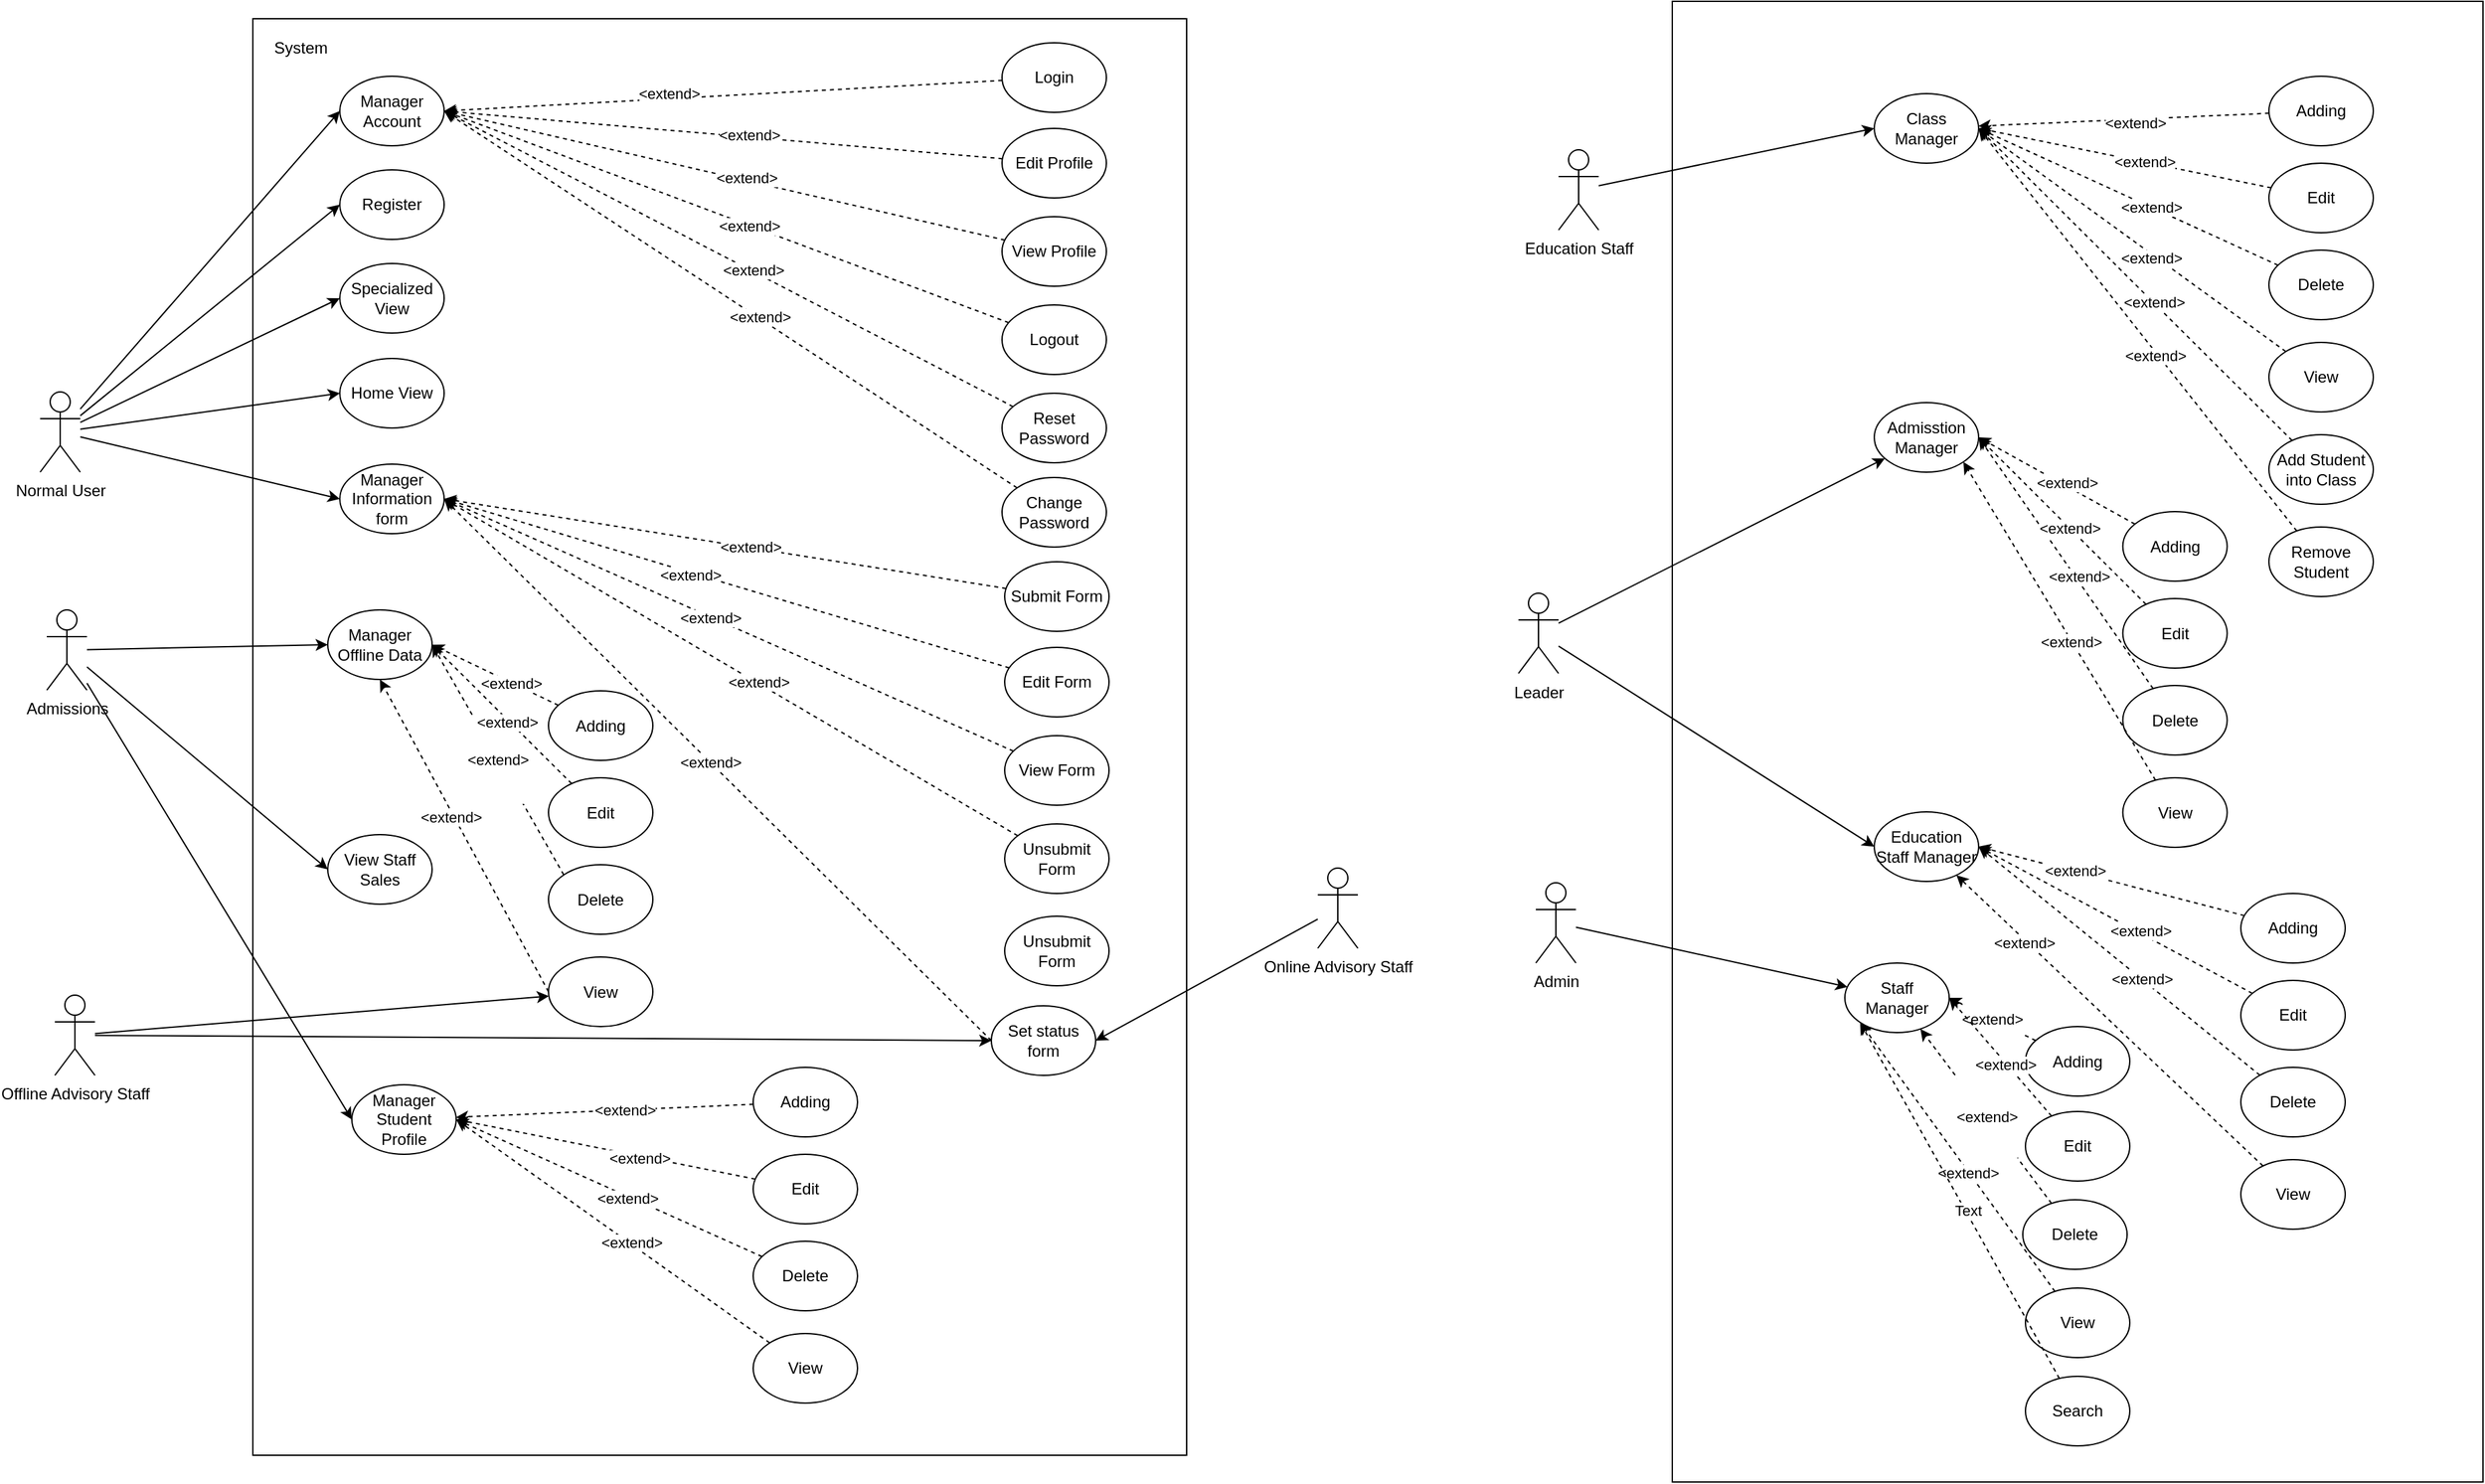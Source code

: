 <mxfile version="13.9.9" type="device"><diagram id="PIA6MzOAPgTpon9EDgyA" name="Page-1"><mxGraphModel dx="813" dy="465" grid="0" gridSize="10" guides="1" tooltips="1" connect="1" arrows="1" fold="1" page="0" pageScale="1" pageWidth="850" pageHeight="1100" math="0" shadow="0"><root><mxCell id="0"/><mxCell id="1" parent="0"/><mxCell id="oMkBj06cYKv-kWd81fbr-1" value="" style="rounded=0;whiteSpace=wrap;html=1;" parent="1" vertex="1"><mxGeometry x="363" y="72" width="698" height="1074" as="geometry"/></mxCell><mxCell id="oMkBj06cYKv-kWd81fbr-42" style="edgeStyle=none;rounded=0;orthogonalLoop=1;jettySize=auto;html=1;entryX=0;entryY=0.5;entryDx=0;entryDy=0;" parent="1" source="oMkBj06cYKv-kWd81fbr-2" target="oMkBj06cYKv-kWd81fbr-6" edge="1"><mxGeometry relative="1" as="geometry"/></mxCell><mxCell id="oMkBj06cYKv-kWd81fbr-43" style="edgeStyle=none;rounded=0;orthogonalLoop=1;jettySize=auto;html=1;entryX=0;entryY=0.5;entryDx=0;entryDy=0;" parent="1" source="oMkBj06cYKv-kWd81fbr-2" target="oMkBj06cYKv-kWd81fbr-5" edge="1"><mxGeometry relative="1" as="geometry"/></mxCell><mxCell id="oMkBj06cYKv-kWd81fbr-44" style="edgeStyle=none;rounded=0;orthogonalLoop=1;jettySize=auto;html=1;entryX=0;entryY=0.5;entryDx=0;entryDy=0;" parent="1" source="oMkBj06cYKv-kWd81fbr-2" target="oMkBj06cYKv-kWd81fbr-7" edge="1"><mxGeometry relative="1" as="geometry"/></mxCell><mxCell id="oMkBj06cYKv-kWd81fbr-45" style="edgeStyle=none;rounded=0;orthogonalLoop=1;jettySize=auto;html=1;entryX=0;entryY=0.5;entryDx=0;entryDy=0;" parent="1" source="oMkBj06cYKv-kWd81fbr-2" target="oMkBj06cYKv-kWd81fbr-8" edge="1"><mxGeometry relative="1" as="geometry"/></mxCell><mxCell id="oMkBj06cYKv-kWd81fbr-46" style="edgeStyle=none;rounded=0;orthogonalLoop=1;jettySize=auto;html=1;entryX=0;entryY=0.5;entryDx=0;entryDy=0;" parent="1" source="oMkBj06cYKv-kWd81fbr-2" target="oMkBj06cYKv-kWd81fbr-28" edge="1"><mxGeometry relative="1" as="geometry"/></mxCell><mxCell id="oMkBj06cYKv-kWd81fbr-2" value="Normal User" style="shape=umlActor;verticalLabelPosition=bottom;verticalAlign=top;html=1;outlineConnect=0;" parent="1" vertex="1"><mxGeometry x="204" y="351" width="30" height="60" as="geometry"/></mxCell><mxCell id="oMkBj06cYKv-kWd81fbr-5" value="Register" style="ellipse;whiteSpace=wrap;html=1;" parent="1" vertex="1"><mxGeometry x="428" y="185" width="78" height="52" as="geometry"/></mxCell><mxCell id="oMkBj06cYKv-kWd81fbr-6" value="Manager Account" style="ellipse;whiteSpace=wrap;html=1;" parent="1" vertex="1"><mxGeometry x="428" y="115" width="78" height="52" as="geometry"/></mxCell><mxCell id="oMkBj06cYKv-kWd81fbr-7" value="Specialized&lt;br&gt;View" style="ellipse;whiteSpace=wrap;html=1;" parent="1" vertex="1"><mxGeometry x="428" y="255" width="78" height="52" as="geometry"/></mxCell><mxCell id="oMkBj06cYKv-kWd81fbr-8" value="Home View" style="ellipse;whiteSpace=wrap;html=1;" parent="1" vertex="1"><mxGeometry x="428" y="326" width="78" height="52" as="geometry"/></mxCell><mxCell id="oMkBj06cYKv-kWd81fbr-11" style="rounded=0;orthogonalLoop=1;jettySize=auto;html=1;entryX=1;entryY=0.5;entryDx=0;entryDy=0;dashed=1;" parent="1" source="oMkBj06cYKv-kWd81fbr-9" target="oMkBj06cYKv-kWd81fbr-6" edge="1"><mxGeometry relative="1" as="geometry"/></mxCell><mxCell id="oMkBj06cYKv-kWd81fbr-15" value="&amp;lt;extend&amp;gt;" style="edgeLabel;html=1;align=center;verticalAlign=middle;resizable=0;points=[];" parent="oMkBj06cYKv-kWd81fbr-11" vertex="1" connectable="0"><mxGeometry x="0.196" y="-4" relative="1" as="geometry"><mxPoint as="offset"/></mxGeometry></mxCell><mxCell id="oMkBj06cYKv-kWd81fbr-9" value="Login" style="ellipse;whiteSpace=wrap;html=1;" parent="1" vertex="1"><mxGeometry x="923" y="90" width="78" height="52" as="geometry"/></mxCell><mxCell id="oMkBj06cYKv-kWd81fbr-16" style="edgeStyle=none;rounded=0;orthogonalLoop=1;jettySize=auto;html=1;entryX=1;entryY=0.5;entryDx=0;entryDy=0;dashed=1;" parent="1" source="oMkBj06cYKv-kWd81fbr-12" target="oMkBj06cYKv-kWd81fbr-6" edge="1"><mxGeometry relative="1" as="geometry"/></mxCell><mxCell id="oMkBj06cYKv-kWd81fbr-22" value="&amp;lt;extend&amp;gt;" style="edgeLabel;html=1;align=center;verticalAlign=middle;resizable=0;points=[];" parent="oMkBj06cYKv-kWd81fbr-16" vertex="1" connectable="0"><mxGeometry x="-0.09" y="-2" relative="1" as="geometry"><mxPoint as="offset"/></mxGeometry></mxCell><mxCell id="oMkBj06cYKv-kWd81fbr-12" value="Edit Profile" style="ellipse;whiteSpace=wrap;html=1;" parent="1" vertex="1"><mxGeometry x="923" y="154" width="78" height="52" as="geometry"/></mxCell><mxCell id="oMkBj06cYKv-kWd81fbr-17" style="edgeStyle=none;rounded=0;orthogonalLoop=1;jettySize=auto;html=1;entryX=1;entryY=0.5;entryDx=0;entryDy=0;dashed=1;" parent="1" source="oMkBj06cYKv-kWd81fbr-13" target="oMkBj06cYKv-kWd81fbr-6" edge="1"><mxGeometry relative="1" as="geometry"/></mxCell><mxCell id="oMkBj06cYKv-kWd81fbr-23" value="&amp;lt;extend&amp;gt;" style="edgeLabel;html=1;align=center;verticalAlign=middle;resizable=0;points=[];" parent="oMkBj06cYKv-kWd81fbr-17" vertex="1" connectable="0"><mxGeometry x="-0.076" y="-2" relative="1" as="geometry"><mxPoint as="offset"/></mxGeometry></mxCell><mxCell id="oMkBj06cYKv-kWd81fbr-13" value="View Profile" style="ellipse;whiteSpace=wrap;html=1;" parent="1" vertex="1"><mxGeometry x="923" y="220" width="78" height="52" as="geometry"/></mxCell><mxCell id="oMkBj06cYKv-kWd81fbr-18" style="edgeStyle=none;rounded=0;orthogonalLoop=1;jettySize=auto;html=1;entryX=1;entryY=0.5;entryDx=0;entryDy=0;dashed=1;" parent="1" source="oMkBj06cYKv-kWd81fbr-14" target="oMkBj06cYKv-kWd81fbr-6" edge="1"><mxGeometry relative="1" as="geometry"/></mxCell><mxCell id="oMkBj06cYKv-kWd81fbr-24" value="&amp;lt;extend&amp;gt;" style="edgeLabel;html=1;align=center;verticalAlign=middle;resizable=0;points=[];" parent="oMkBj06cYKv-kWd81fbr-18" vertex="1" connectable="0"><mxGeometry x="-0.079" relative="1" as="geometry"><mxPoint as="offset"/></mxGeometry></mxCell><mxCell id="oMkBj06cYKv-kWd81fbr-14" value="Logout" style="ellipse;whiteSpace=wrap;html=1;" parent="1" vertex="1"><mxGeometry x="923" y="286" width="78" height="52" as="geometry"/></mxCell><mxCell id="oMkBj06cYKv-kWd81fbr-21" style="edgeStyle=none;rounded=0;orthogonalLoop=1;jettySize=auto;html=1;entryX=1;entryY=0.5;entryDx=0;entryDy=0;dashed=1;" parent="1" source="oMkBj06cYKv-kWd81fbr-19" target="oMkBj06cYKv-kWd81fbr-6" edge="1"><mxGeometry relative="1" as="geometry"/></mxCell><mxCell id="oMkBj06cYKv-kWd81fbr-25" value="&amp;lt;extend&amp;gt;" style="edgeLabel;html=1;align=center;verticalAlign=middle;resizable=0;points=[];" parent="oMkBj06cYKv-kWd81fbr-21" vertex="1" connectable="0"><mxGeometry x="-0.081" y="-1" relative="1" as="geometry"><mxPoint as="offset"/></mxGeometry></mxCell><mxCell id="oMkBj06cYKv-kWd81fbr-19" value="Reset Password" style="ellipse;whiteSpace=wrap;html=1;" parent="1" vertex="1"><mxGeometry x="923" y="352" width="78" height="52" as="geometry"/></mxCell><mxCell id="oMkBj06cYKv-kWd81fbr-26" style="edgeStyle=none;rounded=0;orthogonalLoop=1;jettySize=auto;html=1;entryX=1;entryY=0.5;entryDx=0;entryDy=0;dashed=1;" parent="1" source="oMkBj06cYKv-kWd81fbr-20" target="oMkBj06cYKv-kWd81fbr-6" edge="1"><mxGeometry relative="1" as="geometry"/></mxCell><mxCell id="oMkBj06cYKv-kWd81fbr-27" value="&amp;lt;extend&amp;gt;" style="edgeLabel;html=1;align=center;verticalAlign=middle;resizable=0;points=[];" parent="oMkBj06cYKv-kWd81fbr-26" vertex="1" connectable="0"><mxGeometry x="-0.101" y="-1" relative="1" as="geometry"><mxPoint as="offset"/></mxGeometry></mxCell><mxCell id="oMkBj06cYKv-kWd81fbr-20" value="Change Password" style="ellipse;whiteSpace=wrap;html=1;" parent="1" vertex="1"><mxGeometry x="923" y="415" width="78" height="52" as="geometry"/></mxCell><mxCell id="oMkBj06cYKv-kWd81fbr-28" value="Manager Information form" style="ellipse;whiteSpace=wrap;html=1;" parent="1" vertex="1"><mxGeometry x="428" y="405" width="78" height="52" as="geometry"/></mxCell><mxCell id="oMkBj06cYKv-kWd81fbr-29" value="System" style="text;html=1;strokeColor=none;fillColor=none;align=center;verticalAlign=middle;whiteSpace=wrap;rounded=0;" parent="1" vertex="1"><mxGeometry x="379" y="84" width="40" height="20" as="geometry"/></mxCell><mxCell id="oMkBj06cYKv-kWd81fbr-36" style="edgeStyle=none;rounded=0;orthogonalLoop=1;jettySize=auto;html=1;entryX=1;entryY=0.5;entryDx=0;entryDy=0;dashed=1;" parent="1" source="oMkBj06cYKv-kWd81fbr-32" target="oMkBj06cYKv-kWd81fbr-28" edge="1"><mxGeometry relative="1" as="geometry"/></mxCell><mxCell id="oMkBj06cYKv-kWd81fbr-47" value="&lt;span style=&quot;color: rgba(0 , 0 , 0 , 0) ; font-family: monospace ; font-size: 0px&quot;&gt;&amp;lt;&amp;gt;%3CmxGraphModel%3E%3Croot%3E%3CmxCell%20id%3D%220%22%2F%3E%3CmxCell%20id%3D%221%22%20parent%3D%220%22%2F%3E%3CmxCell%20id%3D%222%22%20value%3D%22Login%22%20style%3D%22ellipse%3BwhiteSpace%3Dwrap%3Bhtml%3D1%3B%22%20vertex%3D%221%22%20parent%3D%221%22%3E%3CmxGeometry%20x%3D%22683%22%20y%3D%22100%22%20width%3D%2278%22%20height%3D%2252%22%20as%3D%22geometry%22%2F%3E%3C%2FmxCell%3E%3CmxCell%20id%3D%223%22%20value%3D%22Edit%20Profile%22%20style%3D%22ellipse%3BwhiteSpace%3Dwrap%3Bhtml%3D1%3B%22%20vertex%3D%221%22%20parent%3D%221%22%3E%3CmxGeometry%20x%3D%22683%22%20y%3D%22164%22%20width%3D%2278%22%20height%3D%2252%22%20as%3D%22geometry%22%2F%3E%3C%2FmxCell%3E%3CmxCell%20id%3D%224%22%20value%3D%22View%20Profile%22%20style%3D%22ellipse%3BwhiteSpace%3Dwrap%3Bhtml%3D1%3B%22%20vertex%3D%221%22%20parent%3D%221%22%3E%3CmxGeometry%20x%3D%22683%22%20y%3D%22230%22%20width%3D%2278%22%20height%3D%2252%22%20as%3D%22geometry%22%2F%3E%3C%2FmxCell%3E%3CmxCell%20id%3D%225%22%20value%3D%22Logout%22%20style%3D%22ellipse%3BwhiteSpace%3Dwrap%3Bhtml%3D1%3B%22%20vertex%3D%221%22%20parent%3D%221%22%3E%3CmxGeometry%20x%3D%22683%22%20y%3D%22296%22%20width%3D%2278%22%20height%3D%2252%22%20as%3D%22geometry%22%2F%3E%3C%2FmxCell%3E%3C%2Froot%3E%3C%2FmxGraphModel%3E&lt;/span&gt;&lt;span style=&quot;color: rgba(0 , 0 , 0 , 0) ; font-family: monospace ; font-size: 0px&quot;&gt;%3CmxGraphModel%3E%3Croot%3E%3CmxCell%20id%3D%220%22%2F%3E%3CmxCell%20id%3D%221%22%20parent%3D%220%22%2F%3E%3CmxCell%20id%3D%222%22%20value%3D%22Login%22%20style%3D%22ellipse%3BwhiteSpace%3Dwrap%3Bhtml%3D1%3B%22%20vertex%3D%221%22%20parent%3D%221%22%3E%3CmxGeometry%20x%3D%22683%22%20y%3D%22100%22%20width%3D%2278%22%20height%3D%2252%22%20as%3D%22geometry%22%2F%3E%3C%2FmxCell%3E%3CmxCell%20id%3D%223%22%20value%3D%22Edit%20Profile%22%20style%3D%22ellipse%3BwhiteSpace%3Dwrap%3Bhtml%3D1%3B%22%20vertex%3D%221%22%20parent%3D%221%22%3E%3CmxGeometry%20x%3D%22683%22%20y%3D%22164%22%20width%3D%2278%22%20height%3D%2252%22%20as%3D%22geometry%22%2F%3E%3C%2FmxCell%3E%3CmxCell%20id%3D%224%22%20value%3D%22View%20Profile%22%20style%3D%22ellipse%3BwhiteSpace%3Dwrap%3Bhtml%3D1%3B%22%20vertex%3D%221%22%20parent%3D%221%22%3E%3CmxGeometry%20x%3D%22683%22%20y%3D%22230%22%20width%3D%2278%22%20height%3D%2252%22%20as%3D%22geometry%22%2F%3E%3C%2FmxCell%3E%3CmxCell%20id%3D%225%22%20value%3D%22Logout%22%20style%3D%22ellipse%3BwhiteSpace%3Dwrap%3Bhtml%3D1%3B%22%20vertex%3D%221%22%20parent%3D%221%22%3E%3CmxGeometry%20x%3D%22683%22%20y%3D%22296%22%20width%3D%2278%22%20height%3D%2252%22%20as%3D%22geometry%22%2F%3E%3C%2FmxCell%3E%3C%2Froot%3E%3C%2FmxGraphModel%3E&lt;/span&gt;" style="edgeLabel;html=1;align=center;verticalAlign=middle;resizable=0;points=[];" parent="oMkBj06cYKv-kWd81fbr-36" vertex="1" connectable="0"><mxGeometry x="-0.101" relative="1" as="geometry"><mxPoint as="offset"/></mxGeometry></mxCell><mxCell id="oMkBj06cYKv-kWd81fbr-48" value="&amp;lt;extend&amp;gt;" style="edgeLabel;html=1;align=center;verticalAlign=middle;resizable=0;points=[];" parent="oMkBj06cYKv-kWd81fbr-36" vertex="1" connectable="0"><mxGeometry x="-0.09" y="-1" relative="1" as="geometry"><mxPoint as="offset"/></mxGeometry></mxCell><mxCell id="oMkBj06cYKv-kWd81fbr-32" value="Submit Form" style="ellipse;whiteSpace=wrap;html=1;" parent="1" vertex="1"><mxGeometry x="925" y="478" width="78" height="52" as="geometry"/></mxCell><mxCell id="oMkBj06cYKv-kWd81fbr-39" style="edgeStyle=none;rounded=0;orthogonalLoop=1;jettySize=auto;html=1;entryX=1;entryY=0.5;entryDx=0;entryDy=0;dashed=1;" parent="1" source="oMkBj06cYKv-kWd81fbr-33" target="oMkBj06cYKv-kWd81fbr-28" edge="1"><mxGeometry relative="1" as="geometry"/></mxCell><mxCell id="oMkBj06cYKv-kWd81fbr-49" value="&amp;lt;extend&amp;gt;" style="edgeLabel;html=1;align=center;verticalAlign=middle;resizable=0;points=[];" parent="oMkBj06cYKv-kWd81fbr-39" vertex="1" connectable="0"><mxGeometry x="0.126" y="2" relative="1" as="geometry"><mxPoint as="offset"/></mxGeometry></mxCell><mxCell id="oMkBj06cYKv-kWd81fbr-33" value="Edit Form" style="ellipse;whiteSpace=wrap;html=1;" parent="1" vertex="1"><mxGeometry x="925" y="542" width="78" height="52" as="geometry"/></mxCell><mxCell id="oMkBj06cYKv-kWd81fbr-40" style="edgeStyle=none;rounded=0;orthogonalLoop=1;jettySize=auto;html=1;entryX=1;entryY=0.5;entryDx=0;entryDy=0;dashed=1;" parent="1" source="oMkBj06cYKv-kWd81fbr-34" target="oMkBj06cYKv-kWd81fbr-28" edge="1"><mxGeometry relative="1" as="geometry"/></mxCell><mxCell id="oMkBj06cYKv-kWd81fbr-50" value="&amp;lt;extend&amp;gt;" style="edgeLabel;html=1;align=center;verticalAlign=middle;resizable=0;points=[];" parent="oMkBj06cYKv-kWd81fbr-40" vertex="1" connectable="0"><mxGeometry x="0.065" y="1" relative="1" as="geometry"><mxPoint as="offset"/></mxGeometry></mxCell><mxCell id="oMkBj06cYKv-kWd81fbr-34" value="View Form" style="ellipse;whiteSpace=wrap;html=1;" parent="1" vertex="1"><mxGeometry x="925" y="608" width="78" height="52" as="geometry"/></mxCell><mxCell id="oMkBj06cYKv-kWd81fbr-41" style="edgeStyle=none;rounded=0;orthogonalLoop=1;jettySize=auto;html=1;entryX=1;entryY=0.5;entryDx=0;entryDy=0;dashed=1;" parent="1" source="oMkBj06cYKv-kWd81fbr-35" target="oMkBj06cYKv-kWd81fbr-28" edge="1"><mxGeometry relative="1" as="geometry"/></mxCell><mxCell id="oMkBj06cYKv-kWd81fbr-51" value="&amp;lt;extend&amp;gt;" style="edgeLabel;html=1;align=center;verticalAlign=middle;resizable=0;points=[];" parent="oMkBj06cYKv-kWd81fbr-41" vertex="1" connectable="0"><mxGeometry x="-0.093" y="-1" relative="1" as="geometry"><mxPoint as="offset"/></mxGeometry></mxCell><mxCell id="oMkBj06cYKv-kWd81fbr-35" value="Unsubmit Form" style="ellipse;whiteSpace=wrap;html=1;" parent="1" vertex="1"><mxGeometry x="925" y="674" width="78" height="52" as="geometry"/></mxCell><mxCell id="oMkBj06cYKv-kWd81fbr-62" style="edgeStyle=none;rounded=0;orthogonalLoop=1;jettySize=auto;html=1;entryX=1;entryY=0.5;entryDx=0;entryDy=0;dashed=1;exitX=0;exitY=0.5;exitDx=0;exitDy=0;" parent="1" source="oMkBj06cYKv-kWd81fbr-55" target="oMkBj06cYKv-kWd81fbr-28" edge="1"><mxGeometry relative="1" as="geometry"/></mxCell><mxCell id="oMkBj06cYKv-kWd81fbr-63" value="&amp;lt;extend&amp;gt;" style="edgeLabel;html=1;align=center;verticalAlign=middle;resizable=0;points=[];" parent="oMkBj06cYKv-kWd81fbr-62" vertex="1" connectable="0"><mxGeometry x="0.031" relative="1" as="geometry"><mxPoint as="offset"/></mxGeometry></mxCell><mxCell id="oMkBj06cYKv-kWd81fbr-55" value="Set status form" style="ellipse;whiteSpace=wrap;html=1;" parent="1" vertex="1"><mxGeometry x="915" y="810" width="78" height="52" as="geometry"/></mxCell><mxCell id="oMkBj06cYKv-kWd81fbr-61" value="Unsubmit Form" style="ellipse;whiteSpace=wrap;html=1;" parent="1" vertex="1"><mxGeometry x="925" y="743" width="78" height="52" as="geometry"/></mxCell><mxCell id="YecHmtR27KC-fQ5vx6hS-6" style="edgeStyle=none;rounded=0;orthogonalLoop=1;jettySize=auto;html=1;entryX=1;entryY=0.5;entryDx=0;entryDy=0;" edge="1" parent="1" source="YecHmtR27KC-fQ5vx6hS-1" target="oMkBj06cYKv-kWd81fbr-55"><mxGeometry relative="1" as="geometry"/></mxCell><mxCell id="YecHmtR27KC-fQ5vx6hS-1" value="Online Advisory Staff" style="shape=umlActor;verticalLabelPosition=bottom;verticalAlign=top;html=1;outlineConnect=0;" vertex="1" parent="1"><mxGeometry x="1159" y="707" width="30" height="60" as="geometry"/></mxCell><mxCell id="YecHmtR27KC-fQ5vx6hS-5" style="edgeStyle=none;rounded=0;orthogonalLoop=1;jettySize=auto;html=1;entryX=0;entryY=0.5;entryDx=0;entryDy=0;" edge="1" parent="1" source="YecHmtR27KC-fQ5vx6hS-2" target="oMkBj06cYKv-kWd81fbr-55"><mxGeometry relative="1" as="geometry"/></mxCell><mxCell id="YecHmtR27KC-fQ5vx6hS-40" style="edgeStyle=none;rounded=0;orthogonalLoop=1;jettySize=auto;html=1;" edge="1" parent="1" source="YecHmtR27KC-fQ5vx6hS-2" target="YecHmtR27KC-fQ5vx6hS-28"><mxGeometry relative="1" as="geometry"/></mxCell><mxCell id="YecHmtR27KC-fQ5vx6hS-2" value="Offline Advisory Staff" style="shape=umlActor;verticalLabelPosition=bottom;verticalAlign=top;html=1;outlineConnect=0;" vertex="1" parent="1"><mxGeometry x="215" y="802" width="30" height="60" as="geometry"/></mxCell><mxCell id="YecHmtR27KC-fQ5vx6hS-7" value="Manager Offline Data" style="ellipse;whiteSpace=wrap;html=1;" vertex="1" parent="1"><mxGeometry x="419" y="514" width="78" height="52" as="geometry"/></mxCell><mxCell id="YecHmtR27KC-fQ5vx6hS-10" style="edgeStyle=none;rounded=0;orthogonalLoop=1;jettySize=auto;html=1;entryX=0;entryY=0.5;entryDx=0;entryDy=0;" edge="1" parent="1" source="YecHmtR27KC-fQ5vx6hS-9" target="YecHmtR27KC-fQ5vx6hS-7"><mxGeometry relative="1" as="geometry"/></mxCell><mxCell id="YecHmtR27KC-fQ5vx6hS-51" style="edgeStyle=none;rounded=0;orthogonalLoop=1;jettySize=auto;html=1;entryX=0;entryY=0.5;entryDx=0;entryDy=0;" edge="1" parent="1" source="YecHmtR27KC-fQ5vx6hS-9" target="YecHmtR27KC-fQ5vx6hS-46"><mxGeometry relative="1" as="geometry"/></mxCell><mxCell id="YecHmtR27KC-fQ5vx6hS-111" style="edgeStyle=none;rounded=0;orthogonalLoop=1;jettySize=auto;html=1;entryX=0;entryY=0.5;entryDx=0;entryDy=0;" edge="1" parent="1" source="YecHmtR27KC-fQ5vx6hS-9" target="YecHmtR27KC-fQ5vx6hS-110"><mxGeometry relative="1" as="geometry"/></mxCell><mxCell id="YecHmtR27KC-fQ5vx6hS-9" value="Admissions" style="shape=umlActor;verticalLabelPosition=bottom;verticalAlign=top;html=1;outlineConnect=0;" vertex="1" parent="1"><mxGeometry x="209" y="514" width="30" height="60" as="geometry"/></mxCell><mxCell id="YecHmtR27KC-fQ5vx6hS-31" value="&#10;&#10;&lt;span style=&quot;color: rgb(0, 0, 0); font-family: helvetica; font-size: 11px; font-style: normal; font-weight: 400; letter-spacing: normal; text-align: center; text-indent: 0px; text-transform: none; word-spacing: 0px; background-color: rgb(255, 255, 255); display: inline; float: none;&quot;&gt;&amp;lt;extend&amp;gt;&lt;/span&gt;&#10;&#10;" style="edgeStyle=none;rounded=0;orthogonalLoop=1;jettySize=auto;html=1;entryX=1;entryY=0.5;entryDx=0;entryDy=0;dashed=1;exitX=0;exitY=0;exitDx=0;exitDy=0;" edge="1" parent="1" source="YecHmtR27KC-fQ5vx6hS-18" target="YecHmtR27KC-fQ5vx6hS-7"><mxGeometry relative="1" as="geometry"/></mxCell><mxCell id="YecHmtR27KC-fQ5vx6hS-18" value="Delete" style="ellipse;whiteSpace=wrap;html=1;" vertex="1" parent="1"><mxGeometry x="584" y="704.5" width="78" height="52" as="geometry"/></mxCell><mxCell id="YecHmtR27KC-fQ5vx6hS-34" style="edgeStyle=none;rounded=0;orthogonalLoop=1;jettySize=auto;html=1;entryX=0.5;entryY=1;entryDx=0;entryDy=0;dashed=1;exitX=0;exitY=0.5;exitDx=0;exitDy=0;" edge="1" parent="1" source="YecHmtR27KC-fQ5vx6hS-28" target="YecHmtR27KC-fQ5vx6hS-7"><mxGeometry relative="1" as="geometry"><mxPoint x="515" y="598.5" as="targetPoint"/></mxGeometry></mxCell><mxCell id="YecHmtR27KC-fQ5vx6hS-37" value="&amp;lt;extend&amp;gt;" style="edgeLabel;html=1;align=center;verticalAlign=middle;resizable=0;points=[];" vertex="1" connectable="0" parent="YecHmtR27KC-fQ5vx6hS-34"><mxGeometry x="0.127" y="2" relative="1" as="geometry"><mxPoint as="offset"/></mxGeometry></mxCell><mxCell id="YecHmtR27KC-fQ5vx6hS-28" value="View" style="ellipse;whiteSpace=wrap;html=1;" vertex="1" parent="1"><mxGeometry x="584" y="773.5" width="78" height="52" as="geometry"/></mxCell><mxCell id="YecHmtR27KC-fQ5vx6hS-36" style="edgeStyle=none;rounded=0;orthogonalLoop=1;jettySize=auto;html=1;entryX=1;entryY=0.5;entryDx=0;entryDy=0;dashed=1;" edge="1" parent="1" source="YecHmtR27KC-fQ5vx6hS-32" target="YecHmtR27KC-fQ5vx6hS-7"><mxGeometry relative="1" as="geometry"/></mxCell><mxCell id="YecHmtR27KC-fQ5vx6hS-39" value="&amp;lt;extend&amp;gt;" style="edgeLabel;html=1;align=center;verticalAlign=middle;resizable=0;points=[];" vertex="1" connectable="0" parent="YecHmtR27KC-fQ5vx6hS-36"><mxGeometry x="-0.257" relative="1" as="geometry"><mxPoint as="offset"/></mxGeometry></mxCell><mxCell id="YecHmtR27KC-fQ5vx6hS-32" value="Adding" style="ellipse;whiteSpace=wrap;html=1;" vertex="1" parent="1"><mxGeometry x="584" y="574.5" width="78" height="52" as="geometry"/></mxCell><mxCell id="YecHmtR27KC-fQ5vx6hS-35" style="edgeStyle=none;rounded=0;orthogonalLoop=1;jettySize=auto;html=1;entryX=1;entryY=0.5;entryDx=0;entryDy=0;dashed=1;" edge="1" parent="1" source="YecHmtR27KC-fQ5vx6hS-33" target="YecHmtR27KC-fQ5vx6hS-7"><mxGeometry relative="1" as="geometry"/></mxCell><mxCell id="YecHmtR27KC-fQ5vx6hS-38" value="&amp;lt;extend&amp;gt;" style="edgeLabel;html=1;align=center;verticalAlign=middle;resizable=0;points=[];" vertex="1" connectable="0" parent="YecHmtR27KC-fQ5vx6hS-35"><mxGeometry x="-0.091" y="2" relative="1" as="geometry"><mxPoint as="offset"/></mxGeometry></mxCell><mxCell id="YecHmtR27KC-fQ5vx6hS-33" value="Edit" style="ellipse;whiteSpace=wrap;html=1;" vertex="1" parent="1"><mxGeometry x="584" y="639.5" width="78" height="52" as="geometry"/></mxCell><mxCell id="YecHmtR27KC-fQ5vx6hS-44" value="" style="rounded=0;whiteSpace=wrap;html=1;" vertex="1" parent="1"><mxGeometry x="1424" y="59" width="606" height="1107" as="geometry"/></mxCell><mxCell id="YecHmtR27KC-fQ5vx6hS-72" style="edgeStyle=none;rounded=0;orthogonalLoop=1;jettySize=auto;html=1;entryX=0;entryY=0.5;entryDx=0;entryDy=0;" edge="1" parent="1" source="YecHmtR27KC-fQ5vx6hS-45" target="YecHmtR27KC-fQ5vx6hS-62"><mxGeometry relative="1" as="geometry"/></mxCell><mxCell id="YecHmtR27KC-fQ5vx6hS-45" value="Education Staff" style="shape=umlActor;verticalLabelPosition=bottom;verticalAlign=top;html=1;outlineConnect=0;" vertex="1" parent="1"><mxGeometry x="1339" y="170" width="30" height="60" as="geometry"/></mxCell><mxCell id="YecHmtR27KC-fQ5vx6hS-46" value="Manager Student Profile" style="ellipse;whiteSpace=wrap;html=1;" vertex="1" parent="1"><mxGeometry x="437" y="869" width="78" height="52" as="geometry"/></mxCell><mxCell id="YecHmtR27KC-fQ5vx6hS-54" style="edgeStyle=none;rounded=0;orthogonalLoop=1;jettySize=auto;html=1;entryX=1;entryY=0.5;entryDx=0;entryDy=0;dashed=1;" edge="1" parent="1" source="YecHmtR27KC-fQ5vx6hS-47" target="YecHmtR27KC-fQ5vx6hS-46"><mxGeometry relative="1" as="geometry"/></mxCell><mxCell id="YecHmtR27KC-fQ5vx6hS-59" value="&amp;lt;extend&amp;gt;" style="edgeLabel;html=1;align=center;verticalAlign=middle;resizable=0;points=[];" vertex="1" connectable="0" parent="YecHmtR27KC-fQ5vx6hS-54"><mxGeometry x="-0.122" y="1" relative="1" as="geometry"><mxPoint as="offset"/></mxGeometry></mxCell><mxCell id="YecHmtR27KC-fQ5vx6hS-47" value="Delete" style="ellipse;whiteSpace=wrap;html=1;" vertex="1" parent="1"><mxGeometry x="737" y="986" width="78" height="52" as="geometry"/></mxCell><mxCell id="YecHmtR27KC-fQ5vx6hS-55" style="edgeStyle=none;rounded=0;orthogonalLoop=1;jettySize=auto;html=1;entryX=1;entryY=0.5;entryDx=0;entryDy=0;dashed=1;" edge="1" parent="1" source="YecHmtR27KC-fQ5vx6hS-48" target="YecHmtR27KC-fQ5vx6hS-46"><mxGeometry relative="1" as="geometry"/></mxCell><mxCell id="YecHmtR27KC-fQ5vx6hS-60" value="&amp;lt;extend&amp;gt;" style="edgeLabel;html=1;align=center;verticalAlign=middle;resizable=0;points=[];" vertex="1" connectable="0" parent="YecHmtR27KC-fQ5vx6hS-55"><mxGeometry x="-0.109" y="-1" relative="1" as="geometry"><mxPoint as="offset"/></mxGeometry></mxCell><mxCell id="YecHmtR27KC-fQ5vx6hS-48" value="View" style="ellipse;whiteSpace=wrap;html=1;" vertex="1" parent="1"><mxGeometry x="737" y="1055" width="78" height="52" as="geometry"/></mxCell><mxCell id="YecHmtR27KC-fQ5vx6hS-52" style="edgeStyle=none;rounded=0;orthogonalLoop=1;jettySize=auto;html=1;dashed=1;" edge="1" parent="1" source="YecHmtR27KC-fQ5vx6hS-49" target="YecHmtR27KC-fQ5vx6hS-46"><mxGeometry relative="1" as="geometry"/></mxCell><mxCell id="YecHmtR27KC-fQ5vx6hS-57" value="&amp;lt;extend&amp;gt;" style="edgeLabel;html=1;align=center;verticalAlign=middle;resizable=0;points=[];" vertex="1" connectable="0" parent="YecHmtR27KC-fQ5vx6hS-52"><mxGeometry x="-0.138" relative="1" as="geometry"><mxPoint as="offset"/></mxGeometry></mxCell><mxCell id="YecHmtR27KC-fQ5vx6hS-49" value="Adding" style="ellipse;whiteSpace=wrap;html=1;" vertex="1" parent="1"><mxGeometry x="737" y="856" width="78" height="52" as="geometry"/></mxCell><mxCell id="YecHmtR27KC-fQ5vx6hS-53" style="edgeStyle=none;rounded=0;orthogonalLoop=1;jettySize=auto;html=1;entryX=1;entryY=0.5;entryDx=0;entryDy=0;dashed=1;" edge="1" parent="1" source="YecHmtR27KC-fQ5vx6hS-50" target="YecHmtR27KC-fQ5vx6hS-46"><mxGeometry relative="1" as="geometry"/></mxCell><mxCell id="YecHmtR27KC-fQ5vx6hS-58" value="&amp;lt;extend&amp;gt;" style="edgeLabel;html=1;align=center;verticalAlign=middle;resizable=0;points=[];" vertex="1" connectable="0" parent="YecHmtR27KC-fQ5vx6hS-53"><mxGeometry x="-0.23" y="1" relative="1" as="geometry"><mxPoint as="offset"/></mxGeometry></mxCell><mxCell id="YecHmtR27KC-fQ5vx6hS-50" value="Edit" style="ellipse;whiteSpace=wrap;html=1;" vertex="1" parent="1"><mxGeometry x="737" y="921" width="78" height="52" as="geometry"/></mxCell><mxCell id="YecHmtR27KC-fQ5vx6hS-62" value="Class&lt;br&gt;Manager" style="ellipse;whiteSpace=wrap;html=1;" vertex="1" parent="1"><mxGeometry x="1575" y="128" width="78" height="52" as="geometry"/></mxCell><mxCell id="YecHmtR27KC-fQ5vx6hS-75" style="edgeStyle=none;rounded=0;orthogonalLoop=1;jettySize=auto;html=1;entryX=1;entryY=0.5;entryDx=0;entryDy=0;dashed=1;" edge="1" parent="1" source="YecHmtR27KC-fQ5vx6hS-68" target="YecHmtR27KC-fQ5vx6hS-62"><mxGeometry relative="1" as="geometry"/></mxCell><mxCell id="YecHmtR27KC-fQ5vx6hS-84" value="&amp;lt;extend&amp;gt;" style="edgeLabel;html=1;align=center;verticalAlign=middle;resizable=0;points=[];" vertex="1" connectable="0" parent="YecHmtR27KC-fQ5vx6hS-75"><mxGeometry x="-0.145" relative="1" as="geometry"><mxPoint as="offset"/></mxGeometry></mxCell><mxCell id="YecHmtR27KC-fQ5vx6hS-68" value="Delete" style="ellipse;whiteSpace=wrap;html=1;" vertex="1" parent="1"><mxGeometry x="1870" y="245" width="78" height="52" as="geometry"/></mxCell><mxCell id="YecHmtR27KC-fQ5vx6hS-76" style="edgeStyle=none;rounded=0;orthogonalLoop=1;jettySize=auto;html=1;entryX=1;entryY=0.5;entryDx=0;entryDy=0;dashed=1;" edge="1" parent="1" source="YecHmtR27KC-fQ5vx6hS-69" target="YecHmtR27KC-fQ5vx6hS-62"><mxGeometry relative="1" as="geometry"/></mxCell><mxCell id="YecHmtR27KC-fQ5vx6hS-85" value="&amp;lt;extend&amp;gt;" style="edgeLabel;html=1;align=center;verticalAlign=middle;resizable=0;points=[];" vertex="1" connectable="0" parent="YecHmtR27KC-fQ5vx6hS-76"><mxGeometry x="-0.135" y="3" relative="1" as="geometry"><mxPoint as="offset"/></mxGeometry></mxCell><mxCell id="YecHmtR27KC-fQ5vx6hS-69" value="View" style="ellipse;whiteSpace=wrap;html=1;" vertex="1" parent="1"><mxGeometry x="1870" y="314" width="78" height="52" as="geometry"/></mxCell><mxCell id="YecHmtR27KC-fQ5vx6hS-73" style="edgeStyle=none;rounded=0;orthogonalLoop=1;jettySize=auto;html=1;dashed=1;" edge="1" parent="1" source="YecHmtR27KC-fQ5vx6hS-70" target="YecHmtR27KC-fQ5vx6hS-62"><mxGeometry relative="1" as="geometry"/></mxCell><mxCell id="YecHmtR27KC-fQ5vx6hS-82" value="&amp;lt;extend&amp;gt;" style="edgeLabel;html=1;align=center;verticalAlign=middle;resizable=0;points=[];" vertex="1" connectable="0" parent="YecHmtR27KC-fQ5vx6hS-73"><mxGeometry x="-0.071" y="3" relative="1" as="geometry"><mxPoint as="offset"/></mxGeometry></mxCell><mxCell id="YecHmtR27KC-fQ5vx6hS-70" value="Adding" style="ellipse;whiteSpace=wrap;html=1;" vertex="1" parent="1"><mxGeometry x="1870" y="115" width="78" height="52" as="geometry"/></mxCell><mxCell id="YecHmtR27KC-fQ5vx6hS-74" style="edgeStyle=none;rounded=0;orthogonalLoop=1;jettySize=auto;html=1;entryX=1;entryY=0.5;entryDx=0;entryDy=0;dashed=1;" edge="1" parent="1" source="YecHmtR27KC-fQ5vx6hS-71" target="YecHmtR27KC-fQ5vx6hS-62"><mxGeometry relative="1" as="geometry"/></mxCell><mxCell id="YecHmtR27KC-fQ5vx6hS-83" value="&amp;lt;extend&amp;gt;" style="edgeLabel;html=1;align=center;verticalAlign=middle;resizable=0;points=[];" vertex="1" connectable="0" parent="YecHmtR27KC-fQ5vx6hS-74"><mxGeometry x="-0.133" relative="1" as="geometry"><mxPoint as="offset"/></mxGeometry></mxCell><mxCell id="YecHmtR27KC-fQ5vx6hS-71" value="Edit" style="ellipse;whiteSpace=wrap;html=1;" vertex="1" parent="1"><mxGeometry x="1870" y="180" width="78" height="52" as="geometry"/></mxCell><mxCell id="YecHmtR27KC-fQ5vx6hS-80" style="edgeStyle=none;rounded=0;orthogonalLoop=1;jettySize=auto;html=1;entryX=1;entryY=0.5;entryDx=0;entryDy=0;dashed=1;" edge="1" parent="1" source="YecHmtR27KC-fQ5vx6hS-78" target="YecHmtR27KC-fQ5vx6hS-62"><mxGeometry relative="1" as="geometry"/></mxCell><mxCell id="YecHmtR27KC-fQ5vx6hS-86" value="&amp;lt;extend&amp;gt;" style="edgeLabel;html=1;align=center;verticalAlign=middle;resizable=0;points=[];" vertex="1" connectable="0" parent="YecHmtR27KC-fQ5vx6hS-80"><mxGeometry x="-0.115" relative="1" as="geometry"><mxPoint as="offset"/></mxGeometry></mxCell><mxCell id="YecHmtR27KC-fQ5vx6hS-78" value="Add Student into Class" style="ellipse;whiteSpace=wrap;html=1;" vertex="1" parent="1"><mxGeometry x="1870" y="383" width="78" height="52" as="geometry"/></mxCell><mxCell id="YecHmtR27KC-fQ5vx6hS-81" style="edgeStyle=none;rounded=0;orthogonalLoop=1;jettySize=auto;html=1;entryX=1;entryY=0.5;entryDx=0;entryDy=0;dashed=1;" edge="1" parent="1" source="YecHmtR27KC-fQ5vx6hS-79" target="YecHmtR27KC-fQ5vx6hS-62"><mxGeometry relative="1" as="geometry"/></mxCell><mxCell id="YecHmtR27KC-fQ5vx6hS-87" value="&amp;lt;extend&amp;gt;" style="edgeLabel;html=1;align=center;verticalAlign=middle;resizable=0;points=[];" vertex="1" connectable="0" parent="YecHmtR27KC-fQ5vx6hS-81"><mxGeometry x="-0.12" y="2" relative="1" as="geometry"><mxPoint as="offset"/></mxGeometry></mxCell><mxCell id="YecHmtR27KC-fQ5vx6hS-79" value="Remove Student" style="ellipse;whiteSpace=wrap;html=1;" vertex="1" parent="1"><mxGeometry x="1870" y="452" width="78" height="52" as="geometry"/></mxCell><mxCell id="YecHmtR27KC-fQ5vx6hS-90" style="edgeStyle=none;rounded=0;orthogonalLoop=1;jettySize=auto;html=1;" edge="1" parent="1" source="YecHmtR27KC-fQ5vx6hS-88" target="YecHmtR27KC-fQ5vx6hS-89"><mxGeometry relative="1" as="geometry"/></mxCell><mxCell id="YecHmtR27KC-fQ5vx6hS-92" style="edgeStyle=none;rounded=0;orthogonalLoop=1;jettySize=auto;html=1;entryX=0;entryY=0.5;entryDx=0;entryDy=0;" edge="1" parent="1" source="YecHmtR27KC-fQ5vx6hS-88" target="YecHmtR27KC-fQ5vx6hS-91"><mxGeometry relative="1" as="geometry"/></mxCell><mxCell id="YecHmtR27KC-fQ5vx6hS-88" value="Leader" style="shape=umlActor;verticalLabelPosition=bottom;verticalAlign=top;html=1;outlineConnect=0;" vertex="1" parent="1"><mxGeometry x="1309" y="501.5" width="30" height="60" as="geometry"/></mxCell><mxCell id="YecHmtR27KC-fQ5vx6hS-89" value="Admisstion Manager" style="ellipse;whiteSpace=wrap;html=1;" vertex="1" parent="1"><mxGeometry x="1575" y="359" width="78" height="52" as="geometry"/></mxCell><mxCell id="YecHmtR27KC-fQ5vx6hS-91" value="Education Staff Manager" style="ellipse;whiteSpace=wrap;html=1;" vertex="1" parent="1"><mxGeometry x="1575" y="665" width="78" height="52" as="geometry"/></mxCell><mxCell id="YecHmtR27KC-fQ5vx6hS-108" style="edgeStyle=none;rounded=0;orthogonalLoop=1;jettySize=auto;html=1;entryX=1;entryY=0.5;entryDx=0;entryDy=0;dashed=1;" edge="1" parent="1" source="YecHmtR27KC-fQ5vx6hS-93" target="YecHmtR27KC-fQ5vx6hS-91"><mxGeometry relative="1" as="geometry"/></mxCell><mxCell id="YecHmtR27KC-fQ5vx6hS-137" value="&amp;lt;extend&amp;gt;" style="edgeLabel;html=1;align=center;verticalAlign=middle;resizable=0;points=[];" vertex="1" connectable="0" parent="YecHmtR27KC-fQ5vx6hS-108"><mxGeometry x="-0.159" relative="1" as="geometry"><mxPoint as="offset"/></mxGeometry></mxCell><mxCell id="YecHmtR27KC-fQ5vx6hS-93" value="Delete" style="ellipse;whiteSpace=wrap;html=1;" vertex="1" parent="1"><mxGeometry x="1849" y="856" width="78" height="52" as="geometry"/></mxCell><mxCell id="YecHmtR27KC-fQ5vx6hS-109" style="edgeStyle=none;rounded=0;orthogonalLoop=1;jettySize=auto;html=1;dashed=1;" edge="1" parent="1" source="YecHmtR27KC-fQ5vx6hS-94" target="YecHmtR27KC-fQ5vx6hS-91"><mxGeometry relative="1" as="geometry"><mxPoint x="1595" y="554.667" as="targetPoint"/></mxGeometry></mxCell><mxCell id="YecHmtR27KC-fQ5vx6hS-138" value="&amp;lt;extend&amp;gt;" style="edgeLabel;html=1;align=center;verticalAlign=middle;resizable=0;points=[];" vertex="1" connectable="0" parent="YecHmtR27KC-fQ5vx6hS-109"><mxGeometry x="0.549" y="2" relative="1" as="geometry"><mxPoint as="offset"/></mxGeometry></mxCell><mxCell id="YecHmtR27KC-fQ5vx6hS-94" value="View" style="ellipse;whiteSpace=wrap;html=1;" vertex="1" parent="1"><mxGeometry x="1849" y="925" width="78" height="52" as="geometry"/></mxCell><mxCell id="YecHmtR27KC-fQ5vx6hS-106" style="edgeStyle=none;rounded=0;orthogonalLoop=1;jettySize=auto;html=1;entryX=1;entryY=0.5;entryDx=0;entryDy=0;dashed=1;" edge="1" parent="1" source="YecHmtR27KC-fQ5vx6hS-95" target="YecHmtR27KC-fQ5vx6hS-91"><mxGeometry relative="1" as="geometry"/></mxCell><mxCell id="YecHmtR27KC-fQ5vx6hS-135" value="&amp;lt;extend&amp;gt;" style="edgeLabel;html=1;align=center;verticalAlign=middle;resizable=0;points=[];" vertex="1" connectable="0" parent="YecHmtR27KC-fQ5vx6hS-106"><mxGeometry x="0.28" y="-1" relative="1" as="geometry"><mxPoint as="offset"/></mxGeometry></mxCell><mxCell id="YecHmtR27KC-fQ5vx6hS-95" value="Adding" style="ellipse;whiteSpace=wrap;html=1;" vertex="1" parent="1"><mxGeometry x="1849" y="726" width="78" height="52" as="geometry"/></mxCell><mxCell id="YecHmtR27KC-fQ5vx6hS-107" style="edgeStyle=none;rounded=0;orthogonalLoop=1;jettySize=auto;html=1;entryX=1;entryY=0.5;entryDx=0;entryDy=0;dashed=1;" edge="1" parent="1" source="YecHmtR27KC-fQ5vx6hS-96" target="YecHmtR27KC-fQ5vx6hS-91"><mxGeometry relative="1" as="geometry"/></mxCell><mxCell id="YecHmtR27KC-fQ5vx6hS-136" value="&amp;lt;extend&amp;gt;" style="edgeLabel;html=1;align=center;verticalAlign=middle;resizable=0;points=[];" vertex="1" connectable="0" parent="YecHmtR27KC-fQ5vx6hS-107"><mxGeometry x="-0.173" y="-2" relative="1" as="geometry"><mxPoint as="offset"/></mxGeometry></mxCell><mxCell id="YecHmtR27KC-fQ5vx6hS-96" value="Edit" style="ellipse;whiteSpace=wrap;html=1;" vertex="1" parent="1"><mxGeometry x="1849" y="791" width="78" height="52" as="geometry"/></mxCell><mxCell id="YecHmtR27KC-fQ5vx6hS-104" style="edgeStyle=none;rounded=0;orthogonalLoop=1;jettySize=auto;html=1;entryX=1;entryY=0.5;entryDx=0;entryDy=0;dashed=1;" edge="1" parent="1" source="YecHmtR27KC-fQ5vx6hS-97" target="YecHmtR27KC-fQ5vx6hS-89"><mxGeometry relative="1" as="geometry"/></mxCell><mxCell id="YecHmtR27KC-fQ5vx6hS-133" value="&amp;lt;extend&amp;gt;" style="edgeLabel;html=1;align=center;verticalAlign=middle;resizable=0;points=[];" vertex="1" connectable="0" parent="YecHmtR27KC-fQ5vx6hS-104"><mxGeometry x="-0.121" y="-2" relative="1" as="geometry"><mxPoint as="offset"/></mxGeometry></mxCell><mxCell id="YecHmtR27KC-fQ5vx6hS-97" value="Delete" style="ellipse;whiteSpace=wrap;html=1;" vertex="1" parent="1"><mxGeometry x="1760.78" y="570.5" width="78" height="52" as="geometry"/></mxCell><mxCell id="YecHmtR27KC-fQ5vx6hS-105" style="edgeStyle=none;rounded=0;orthogonalLoop=1;jettySize=auto;html=1;entryX=1;entryY=1;entryDx=0;entryDy=0;dashed=1;" edge="1" parent="1" source="YecHmtR27KC-fQ5vx6hS-98" target="YecHmtR27KC-fQ5vx6hS-89"><mxGeometry relative="1" as="geometry"><mxPoint x="1663.0" y="418.192" as="targetPoint"/></mxGeometry></mxCell><mxCell id="YecHmtR27KC-fQ5vx6hS-134" value="&amp;lt;extend&amp;gt;" style="edgeLabel;html=1;align=center;verticalAlign=middle;resizable=0;points=[];" vertex="1" connectable="0" parent="YecHmtR27KC-fQ5vx6hS-105"><mxGeometry x="-0.123" y="1" relative="1" as="geometry"><mxPoint as="offset"/></mxGeometry></mxCell><mxCell id="YecHmtR27KC-fQ5vx6hS-98" value="View" style="ellipse;whiteSpace=wrap;html=1;" vertex="1" parent="1"><mxGeometry x="1760.78" y="639.5" width="78" height="52" as="geometry"/></mxCell><mxCell id="YecHmtR27KC-fQ5vx6hS-102" style="edgeStyle=none;rounded=0;orthogonalLoop=1;jettySize=auto;html=1;entryX=1;entryY=0.5;entryDx=0;entryDy=0;dashed=1;" edge="1" parent="1" source="YecHmtR27KC-fQ5vx6hS-99" target="YecHmtR27KC-fQ5vx6hS-89"><mxGeometry relative="1" as="geometry"/></mxCell><mxCell id="YecHmtR27KC-fQ5vx6hS-131" value="&amp;lt;extend&amp;gt;" style="edgeLabel;html=1;align=center;verticalAlign=middle;resizable=0;points=[];" vertex="1" connectable="0" parent="YecHmtR27KC-fQ5vx6hS-102"><mxGeometry x="-0.107" y="-2" relative="1" as="geometry"><mxPoint as="offset"/></mxGeometry></mxCell><mxCell id="YecHmtR27KC-fQ5vx6hS-99" value="Adding" style="ellipse;whiteSpace=wrap;html=1;" vertex="1" parent="1"><mxGeometry x="1760.78" y="440.5" width="78" height="52" as="geometry"/></mxCell><mxCell id="YecHmtR27KC-fQ5vx6hS-103" style="edgeStyle=none;rounded=0;orthogonalLoop=1;jettySize=auto;html=1;entryX=1;entryY=0.5;entryDx=0;entryDy=0;dashed=1;" edge="1" parent="1" source="YecHmtR27KC-fQ5vx6hS-100" target="YecHmtR27KC-fQ5vx6hS-89"><mxGeometry relative="1" as="geometry"/></mxCell><mxCell id="YecHmtR27KC-fQ5vx6hS-132" value="&amp;lt;extend&amp;gt;" style="edgeLabel;html=1;align=center;verticalAlign=middle;resizable=0;points=[];" vertex="1" connectable="0" parent="YecHmtR27KC-fQ5vx6hS-103"><mxGeometry x="-0.088" relative="1" as="geometry"><mxPoint as="offset"/></mxGeometry></mxCell><mxCell id="YecHmtR27KC-fQ5vx6hS-100" value="Edit" style="ellipse;whiteSpace=wrap;html=1;" vertex="1" parent="1"><mxGeometry x="1760.78" y="505.5" width="78" height="52" as="geometry"/></mxCell><mxCell id="YecHmtR27KC-fQ5vx6hS-110" value="View Staff Sales" style="ellipse;whiteSpace=wrap;html=1;" vertex="1" parent="1"><mxGeometry x="419" y="682" width="78" height="52" as="geometry"/></mxCell><mxCell id="YecHmtR27KC-fQ5vx6hS-114" style="edgeStyle=none;rounded=0;orthogonalLoop=1;jettySize=auto;html=1;" edge="1" parent="1" source="YecHmtR27KC-fQ5vx6hS-112" target="YecHmtR27KC-fQ5vx6hS-113"><mxGeometry relative="1" as="geometry"/></mxCell><mxCell id="YecHmtR27KC-fQ5vx6hS-112" value="Admin" style="shape=umlActor;verticalLabelPosition=bottom;verticalAlign=top;html=1;outlineConnect=0;" vertex="1" parent="1"><mxGeometry x="1322" y="718" width="30" height="60" as="geometry"/></mxCell><mxCell id="YecHmtR27KC-fQ5vx6hS-113" value="Staff&lt;br&gt;Manager" style="ellipse;whiteSpace=wrap;html=1;" vertex="1" parent="1"><mxGeometry x="1553" y="778" width="78" height="52" as="geometry"/></mxCell><mxCell id="YecHmtR27KC-fQ5vx6hS-126" value="&#10;&#10;&lt;span style=&quot;color: rgb(0, 0, 0); font-family: helvetica; font-size: 11px; font-style: normal; font-weight: 400; letter-spacing: normal; text-align: center; text-indent: 0px; text-transform: none; word-spacing: 0px; background-color: rgb(255, 255, 255); display: inline; float: none;&quot;&gt;&amp;lt;extend&amp;gt;&lt;/span&gt;&#10;&#10;" style="edgeStyle=none;rounded=0;orthogonalLoop=1;jettySize=auto;html=1;dashed=1;" edge="1" parent="1" source="YecHmtR27KC-fQ5vx6hS-120" target="YecHmtR27KC-fQ5vx6hS-113"><mxGeometry relative="1" as="geometry"/></mxCell><mxCell id="YecHmtR27KC-fQ5vx6hS-120" value="Delete" style="ellipse;whiteSpace=wrap;html=1;" vertex="1" parent="1"><mxGeometry x="1686" y="955" width="78" height="52" as="geometry"/></mxCell><mxCell id="YecHmtR27KC-fQ5vx6hS-128" style="edgeStyle=none;rounded=0;orthogonalLoop=1;jettySize=auto;html=1;entryX=0;entryY=1;entryDx=0;entryDy=0;dashed=1;" edge="1" parent="1" source="YecHmtR27KC-fQ5vx6hS-121" target="YecHmtR27KC-fQ5vx6hS-113"><mxGeometry relative="1" as="geometry"/></mxCell><mxCell id="YecHmtR27KC-fQ5vx6hS-140" value="&amp;lt;extend&amp;gt;" style="edgeLabel;html=1;align=center;verticalAlign=middle;resizable=0;points=[];" vertex="1" connectable="0" parent="YecHmtR27KC-fQ5vx6hS-128"><mxGeometry x="-0.11" y="1" relative="1" as="geometry"><mxPoint as="offset"/></mxGeometry></mxCell><mxCell id="YecHmtR27KC-fQ5vx6hS-121" value="View" style="ellipse;whiteSpace=wrap;html=1;" vertex="1" parent="1"><mxGeometry x="1688" y="1021" width="78" height="52" as="geometry"/></mxCell><mxCell id="YecHmtR27KC-fQ5vx6hS-124" value="&#10;&#10;&lt;span style=&quot;color: rgb(0, 0, 0); font-family: helvetica; font-size: 11px; font-style: normal; font-weight: 400; letter-spacing: normal; text-align: center; text-indent: 0px; text-transform: none; word-spacing: 0px; background-color: rgb(255, 255, 255); display: inline; float: none;&quot;&gt;&amp;lt;extend&amp;gt;&lt;/span&gt;&#10;&#10;" style="edgeStyle=none;rounded=0;orthogonalLoop=1;jettySize=auto;html=1;entryX=1;entryY=0.5;entryDx=0;entryDy=0;dashed=1;" edge="1" parent="1" source="YecHmtR27KC-fQ5vx6hS-122" target="YecHmtR27KC-fQ5vx6hS-113"><mxGeometry relative="1" as="geometry"/></mxCell><mxCell id="YecHmtR27KC-fQ5vx6hS-122" value="Adding" style="ellipse;whiteSpace=wrap;html=1;" vertex="1" parent="1"><mxGeometry x="1688" y="825.5" width="78" height="52" as="geometry"/></mxCell><mxCell id="YecHmtR27KC-fQ5vx6hS-125" style="edgeStyle=none;rounded=0;orthogonalLoop=1;jettySize=auto;html=1;entryX=1;entryY=0.5;entryDx=0;entryDy=0;dashed=1;" edge="1" parent="1" source="YecHmtR27KC-fQ5vx6hS-123" target="YecHmtR27KC-fQ5vx6hS-113"><mxGeometry relative="1" as="geometry"/></mxCell><mxCell id="YecHmtR27KC-fQ5vx6hS-139" value="&amp;lt;extend&amp;gt;" style="edgeLabel;html=1;align=center;verticalAlign=middle;resizable=0;points=[];" vertex="1" connectable="0" parent="YecHmtR27KC-fQ5vx6hS-125"><mxGeometry x="-0.105" y="1" relative="1" as="geometry"><mxPoint as="offset"/></mxGeometry></mxCell><mxCell id="YecHmtR27KC-fQ5vx6hS-123" value="Edit" style="ellipse;whiteSpace=wrap;html=1;" vertex="1" parent="1"><mxGeometry x="1688" y="889" width="78" height="52" as="geometry"/></mxCell><mxCell id="YecHmtR27KC-fQ5vx6hS-130" style="edgeStyle=none;rounded=0;orthogonalLoop=1;jettySize=auto;html=1;entryX=0;entryY=1;entryDx=0;entryDy=0;dashed=1;" edge="1" parent="1" source="YecHmtR27KC-fQ5vx6hS-129" target="YecHmtR27KC-fQ5vx6hS-113"><mxGeometry relative="1" as="geometry"/></mxCell><mxCell id="YecHmtR27KC-fQ5vx6hS-141" value="Text" style="edgeLabel;html=1;align=center;verticalAlign=middle;resizable=0;points=[];" vertex="1" connectable="0" parent="YecHmtR27KC-fQ5vx6hS-130"><mxGeometry x="-0.059" y="-2" relative="1" as="geometry"><mxPoint as="offset"/></mxGeometry></mxCell><mxCell id="YecHmtR27KC-fQ5vx6hS-129" value="Search" style="ellipse;whiteSpace=wrap;html=1;" vertex="1" parent="1"><mxGeometry x="1688" y="1087" width="78" height="52" as="geometry"/></mxCell></root></mxGraphModel></diagram></mxfile>